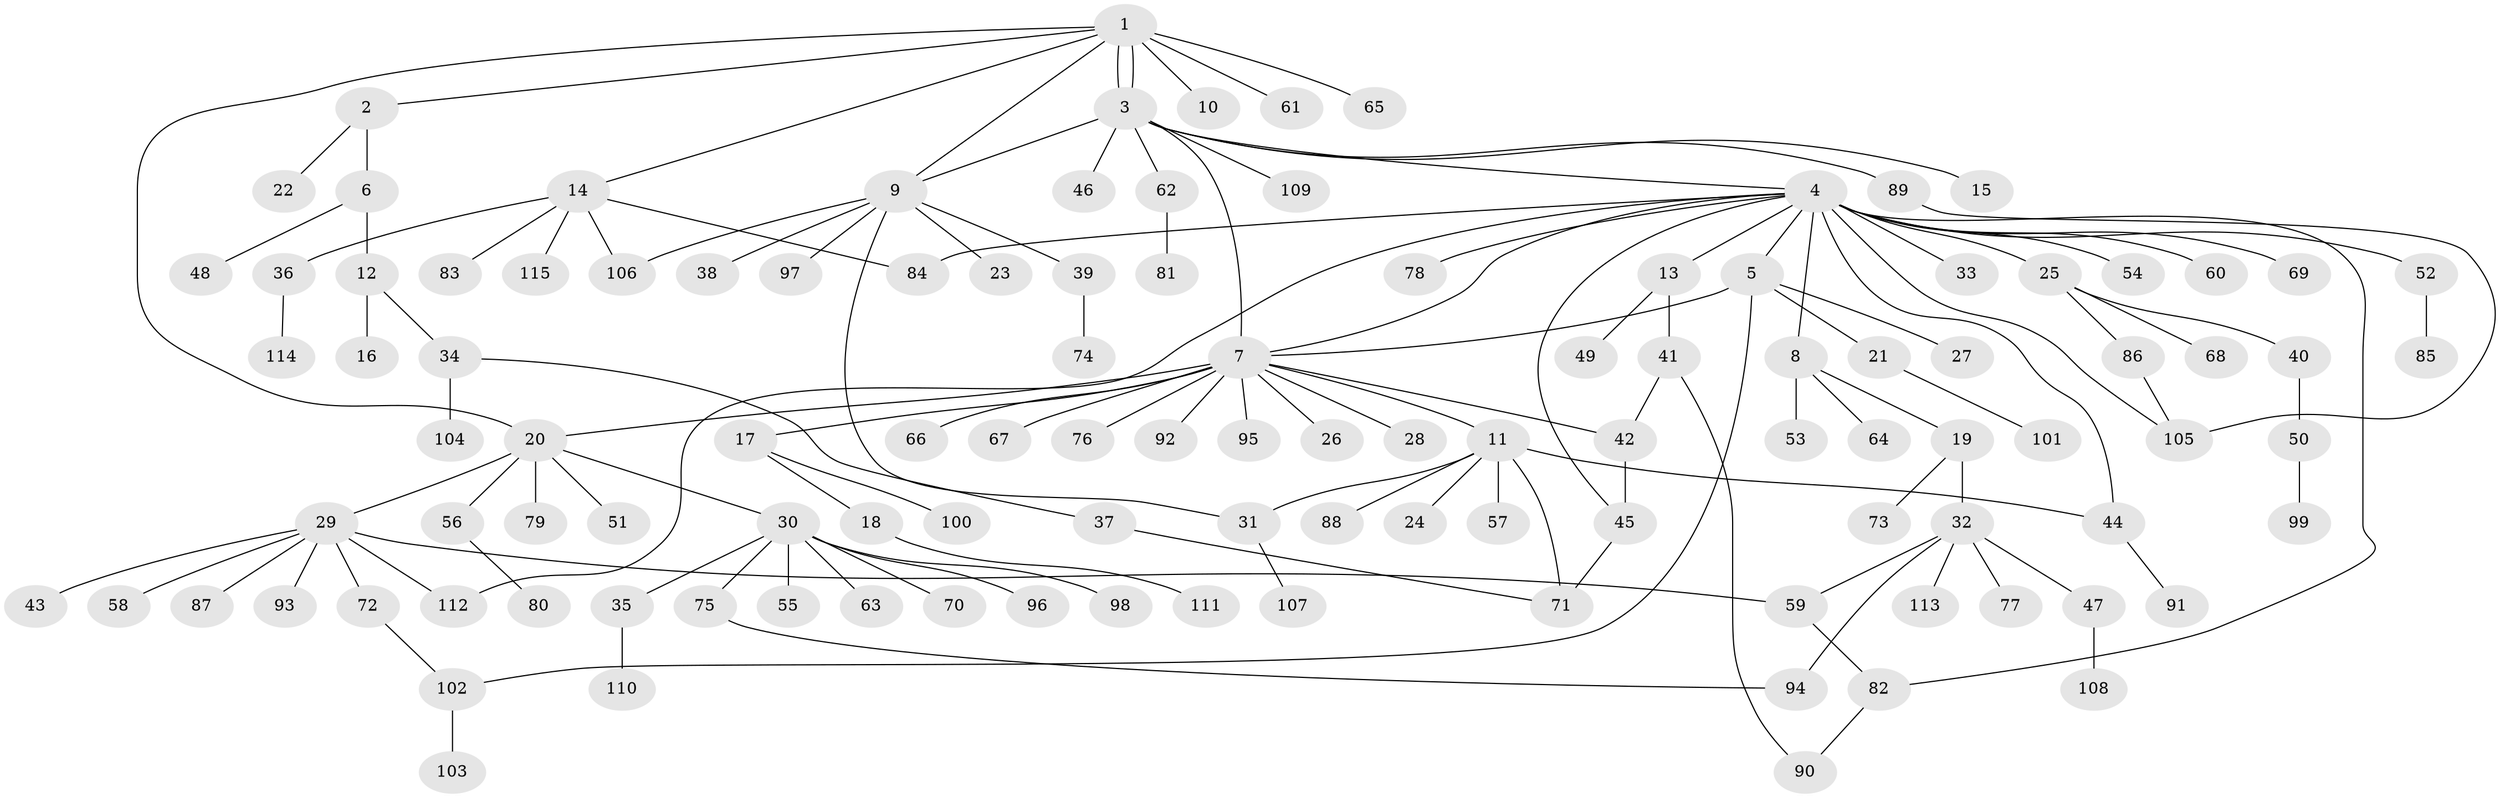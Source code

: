 // coarse degree distribution, {14: 0.011494252873563218, 4: 0.06896551724137931, 8: 0.022988505747126436, 20: 0.011494252873563218, 13: 0.011494252873563218, 1: 0.6436781609195402, 6: 0.022988505747126436, 3: 0.04597701149425287, 7: 0.022988505747126436, 9: 0.011494252873563218, 2: 0.12643678160919541}
// Generated by graph-tools (version 1.1) at 2025/41/03/06/25 10:41:50]
// undirected, 115 vertices, 135 edges
graph export_dot {
graph [start="1"]
  node [color=gray90,style=filled];
  1;
  2;
  3;
  4;
  5;
  6;
  7;
  8;
  9;
  10;
  11;
  12;
  13;
  14;
  15;
  16;
  17;
  18;
  19;
  20;
  21;
  22;
  23;
  24;
  25;
  26;
  27;
  28;
  29;
  30;
  31;
  32;
  33;
  34;
  35;
  36;
  37;
  38;
  39;
  40;
  41;
  42;
  43;
  44;
  45;
  46;
  47;
  48;
  49;
  50;
  51;
  52;
  53;
  54;
  55;
  56;
  57;
  58;
  59;
  60;
  61;
  62;
  63;
  64;
  65;
  66;
  67;
  68;
  69;
  70;
  71;
  72;
  73;
  74;
  75;
  76;
  77;
  78;
  79;
  80;
  81;
  82;
  83;
  84;
  85;
  86;
  87;
  88;
  89;
  90;
  91;
  92;
  93;
  94;
  95;
  96;
  97;
  98;
  99;
  100;
  101;
  102;
  103;
  104;
  105;
  106;
  107;
  108;
  109;
  110;
  111;
  112;
  113;
  114;
  115;
  1 -- 2;
  1 -- 3;
  1 -- 3;
  1 -- 9;
  1 -- 10;
  1 -- 14;
  1 -- 20;
  1 -- 61;
  1 -- 65;
  2 -- 6;
  2 -- 22;
  3 -- 4;
  3 -- 7;
  3 -- 9;
  3 -- 15;
  3 -- 46;
  3 -- 62;
  3 -- 89;
  3 -- 109;
  4 -- 5;
  4 -- 7;
  4 -- 8;
  4 -- 13;
  4 -- 25;
  4 -- 33;
  4 -- 44;
  4 -- 45;
  4 -- 52;
  4 -- 54;
  4 -- 60;
  4 -- 69;
  4 -- 78;
  4 -- 82;
  4 -- 84;
  4 -- 105;
  4 -- 112;
  5 -- 7;
  5 -- 21;
  5 -- 27;
  5 -- 102;
  6 -- 12;
  6 -- 48;
  7 -- 11;
  7 -- 17;
  7 -- 20;
  7 -- 26;
  7 -- 28;
  7 -- 42;
  7 -- 66;
  7 -- 67;
  7 -- 76;
  7 -- 92;
  7 -- 95;
  8 -- 19;
  8 -- 53;
  8 -- 64;
  9 -- 23;
  9 -- 31;
  9 -- 38;
  9 -- 39;
  9 -- 97;
  9 -- 106;
  11 -- 24;
  11 -- 31;
  11 -- 44;
  11 -- 57;
  11 -- 71;
  11 -- 88;
  12 -- 16;
  12 -- 34;
  13 -- 41;
  13 -- 49;
  14 -- 36;
  14 -- 83;
  14 -- 84;
  14 -- 106;
  14 -- 115;
  17 -- 18;
  17 -- 100;
  18 -- 111;
  19 -- 32;
  19 -- 73;
  20 -- 29;
  20 -- 30;
  20 -- 51;
  20 -- 56;
  20 -- 79;
  21 -- 101;
  25 -- 40;
  25 -- 68;
  25 -- 86;
  29 -- 43;
  29 -- 58;
  29 -- 59;
  29 -- 72;
  29 -- 87;
  29 -- 93;
  29 -- 112;
  30 -- 35;
  30 -- 55;
  30 -- 63;
  30 -- 70;
  30 -- 75;
  30 -- 96;
  30 -- 98;
  31 -- 107;
  32 -- 47;
  32 -- 59;
  32 -- 77;
  32 -- 94;
  32 -- 113;
  34 -- 37;
  34 -- 104;
  35 -- 110;
  36 -- 114;
  37 -- 71;
  39 -- 74;
  40 -- 50;
  41 -- 42;
  41 -- 90;
  42 -- 45;
  44 -- 91;
  45 -- 71;
  47 -- 108;
  50 -- 99;
  52 -- 85;
  56 -- 80;
  59 -- 82;
  62 -- 81;
  72 -- 102;
  75 -- 94;
  82 -- 90;
  86 -- 105;
  89 -- 105;
  102 -- 103;
}
